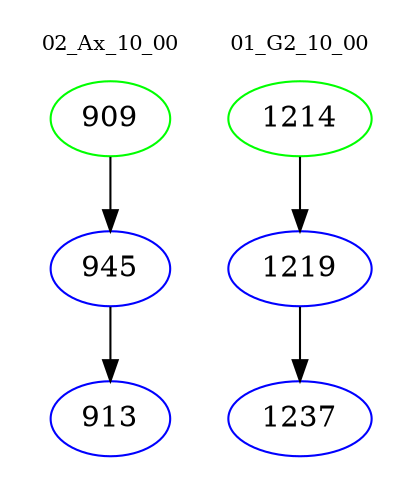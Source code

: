 digraph{
subgraph cluster_0 {
color = white
label = "02_Ax_10_00";
fontsize=10;
T0_909 [label="909", color="green"]
T0_909 -> T0_945 [color="black"]
T0_945 [label="945", color="blue"]
T0_945 -> T0_913 [color="black"]
T0_913 [label="913", color="blue"]
}
subgraph cluster_1 {
color = white
label = "01_G2_10_00";
fontsize=10;
T1_1214 [label="1214", color="green"]
T1_1214 -> T1_1219 [color="black"]
T1_1219 [label="1219", color="blue"]
T1_1219 -> T1_1237 [color="black"]
T1_1237 [label="1237", color="blue"]
}
}
